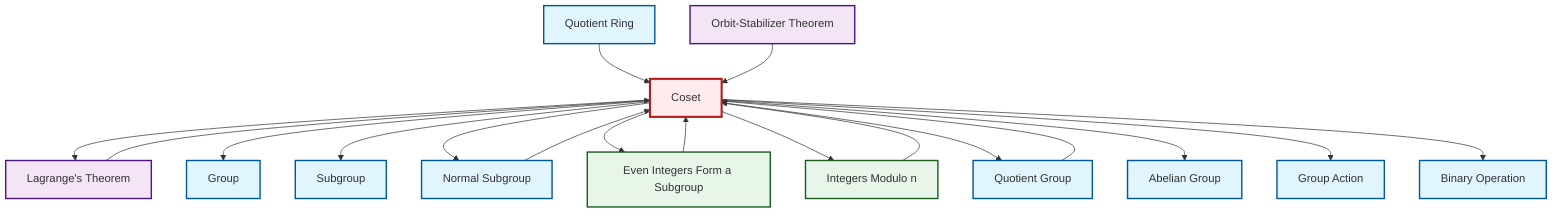 graph TD
    classDef definition fill:#e1f5fe,stroke:#01579b,stroke-width:2px
    classDef theorem fill:#f3e5f5,stroke:#4a148c,stroke-width:2px
    classDef axiom fill:#fff3e0,stroke:#e65100,stroke-width:2px
    classDef example fill:#e8f5e9,stroke:#1b5e20,stroke-width:2px
    classDef current fill:#ffebee,stroke:#b71c1c,stroke-width:3px
    def-binary-operation["Binary Operation"]:::definition
    def-group-action["Group Action"]:::definition
    def-coset["Coset"]:::definition
    ex-quotient-integers-mod-n["Integers Modulo n"]:::example
    thm-lagrange["Lagrange's Theorem"]:::theorem
    def-quotient-ring["Quotient Ring"]:::definition
    ex-even-integers-subgroup["Even Integers Form a Subgroup"]:::example
    def-normal-subgroup["Normal Subgroup"]:::definition
    def-quotient-group["Quotient Group"]:::definition
    def-group["Group"]:::definition
    def-abelian-group["Abelian Group"]:::definition
    thm-orbit-stabilizer["Orbit-Stabilizer Theorem"]:::theorem
    def-subgroup["Subgroup"]:::definition
    def-coset --> thm-lagrange
    def-coset --> def-group
    ex-even-integers-subgroup --> def-coset
    thm-lagrange --> def-coset
    def-coset --> def-subgroup
    def-normal-subgroup --> def-coset
    def-coset --> def-normal-subgroup
    def-coset --> ex-even-integers-subgroup
    ex-quotient-integers-mod-n --> def-coset
    def-quotient-group --> def-coset
    def-coset --> ex-quotient-integers-mod-n
    def-coset --> def-quotient-group
    def-coset --> def-abelian-group
    def-coset --> def-group-action
    def-quotient-ring --> def-coset
    def-coset --> def-binary-operation
    thm-orbit-stabilizer --> def-coset
    class def-coset current